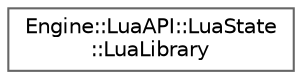 digraph "Graphical Class Hierarchy"
{
 // LATEX_PDF_SIZE
  bgcolor="transparent";
  edge [fontname=Helvetica,fontsize=10,labelfontname=Helvetica,labelfontsize=10];
  node [fontname=Helvetica,fontsize=10,shape=box,height=0.2,width=0.4];
  rankdir="LR";
  Node0 [label="Engine::LuaAPI::LuaState\l::LuaLibrary",height=0.2,width=0.4,color="grey40", fillcolor="white", style="filled",URL="$struct_engine_1_1_lua_a_p_i_1_1_lua_state_1_1_lua_library.html",tooltip=" "];
}
